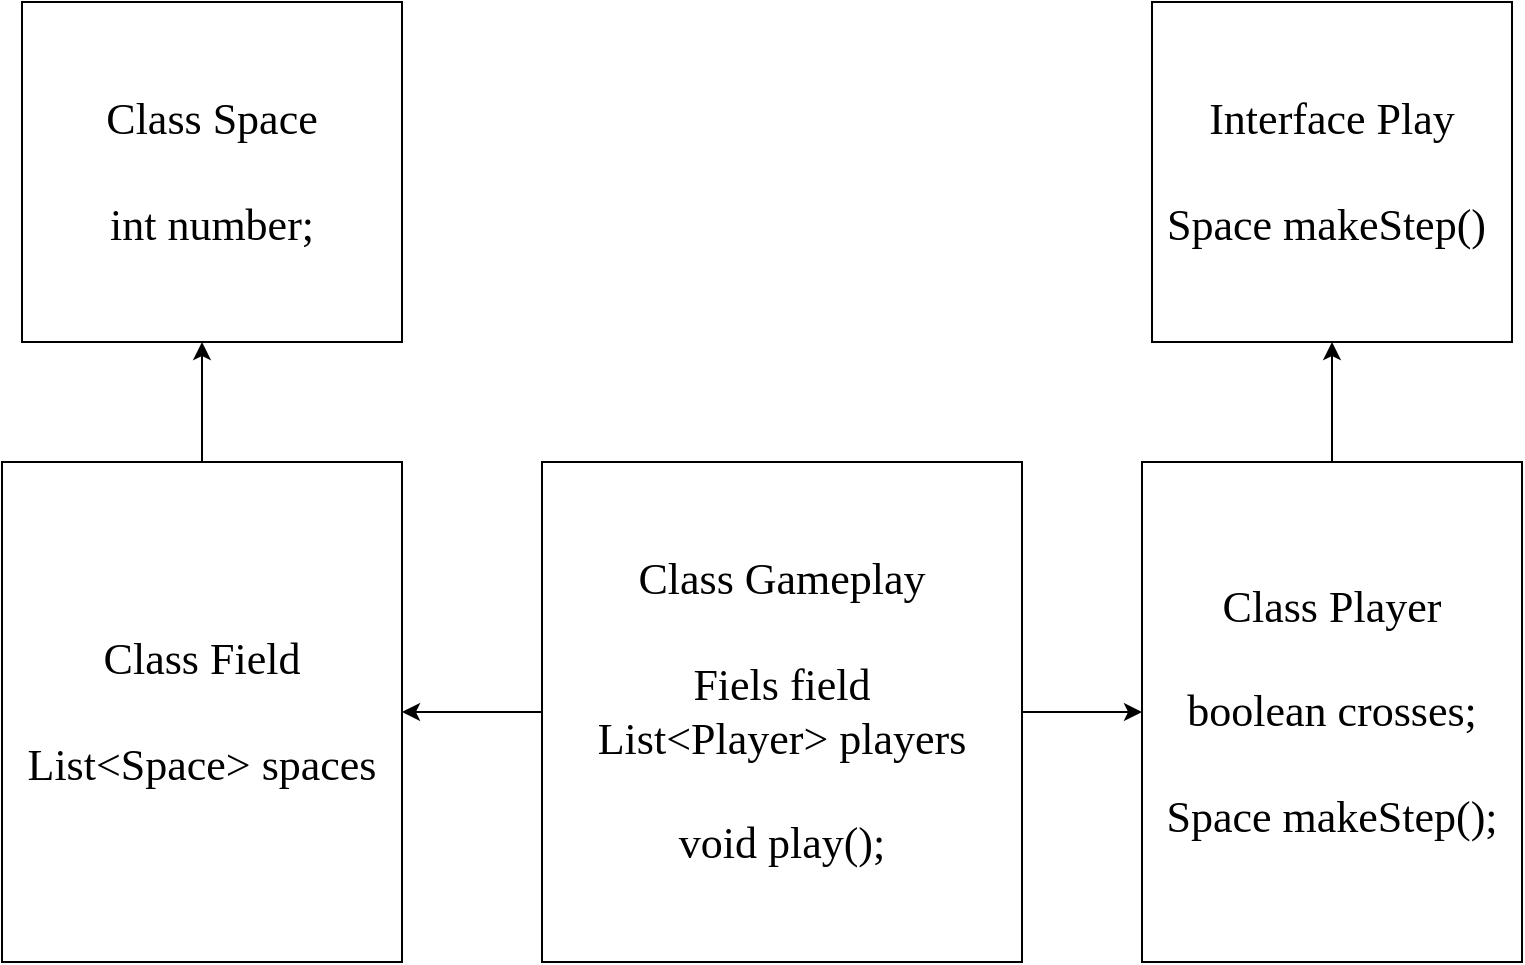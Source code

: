 <mxfile version="25.0.3">
  <diagram id="C5RBs43oDa-KdzZeNtuy" name="Page-1">
    <mxGraphModel dx="1434" dy="796" grid="1" gridSize="10" guides="1" tooltips="1" connect="1" arrows="1" fold="1" page="1" pageScale="1" pageWidth="827" pageHeight="1169" math="0" shadow="0">
      <root>
        <mxCell id="WIyWlLk6GJQsqaUBKTNV-0" />
        <mxCell id="WIyWlLk6GJQsqaUBKTNV-1" parent="WIyWlLk6GJQsqaUBKTNV-0" />
        <mxCell id="tRzvLrOEqvWV6c00gxRo-22" value="" style="edgeStyle=orthogonalEdgeStyle;rounded=0;orthogonalLoop=1;jettySize=auto;html=1;fontFamily=Times New Roman;fontSize=22;" edge="1" parent="WIyWlLk6GJQsqaUBKTNV-1" source="tRzvLrOEqvWV6c00gxRo-4" target="tRzvLrOEqvWV6c00gxRo-0">
          <mxGeometry relative="1" as="geometry" />
        </mxCell>
        <mxCell id="tRzvLrOEqvWV6c00gxRo-0" value="Interface Play&lt;br&gt;&lt;br&gt;Space makeStep()&amp;nbsp;" style="rounded=0;whiteSpace=wrap;html=1;fontFamily=Times New Roman;fontSize=22;" vertex="1" parent="WIyWlLk6GJQsqaUBKTNV-1">
          <mxGeometry x="615" y="20" width="180" height="170" as="geometry" />
        </mxCell>
        <mxCell id="tRzvLrOEqvWV6c00gxRo-12" style="edgeStyle=orthogonalEdgeStyle;rounded=0;orthogonalLoop=1;jettySize=auto;html=1;exitX=1;exitY=0.5;exitDx=0;exitDy=0;entryX=0;entryY=0.5;entryDx=0;entryDy=0;fontFamily=Times New Roman;fontSize=22;" edge="1" parent="WIyWlLk6GJQsqaUBKTNV-1" source="tRzvLrOEqvWV6c00gxRo-6" target="tRzvLrOEqvWV6c00gxRo-4">
          <mxGeometry relative="1" as="geometry" />
        </mxCell>
        <mxCell id="tRzvLrOEqvWV6c00gxRo-4" value="Class Player&lt;div&gt;&lt;br&gt;&lt;/div&gt;&lt;div&gt;boolean crosses;&lt;/div&gt;&lt;div&gt;&lt;br&gt;&lt;/div&gt;&lt;div&gt;Space makeStep();&lt;/div&gt;" style="rounded=0;whiteSpace=wrap;html=1;fontFamily=Times New Roman;fontSize=22;" vertex="1" parent="WIyWlLk6GJQsqaUBKTNV-1">
          <mxGeometry x="610" y="250" width="190" height="250" as="geometry" />
        </mxCell>
        <mxCell id="tRzvLrOEqvWV6c00gxRo-23" value="" style="edgeStyle=orthogonalEdgeStyle;rounded=0;orthogonalLoop=1;jettySize=auto;html=1;" edge="1" parent="WIyWlLk6GJQsqaUBKTNV-1" source="tRzvLrOEqvWV6c00gxRo-5" target="tRzvLrOEqvWV6c00gxRo-20">
          <mxGeometry relative="1" as="geometry">
            <Array as="points">
              <mxPoint x="140" y="200" />
              <mxPoint x="140" y="200" />
            </Array>
          </mxGeometry>
        </mxCell>
        <mxCell id="tRzvLrOEqvWV6c00gxRo-5" value="Class Field&lt;div&gt;&lt;br&gt;&lt;/div&gt;&lt;div&gt;List&amp;lt;Space&amp;gt; spaces&lt;/div&gt;" style="rounded=0;whiteSpace=wrap;html=1;fontFamily=Times New Roman;fontSize=22;" vertex="1" parent="WIyWlLk6GJQsqaUBKTNV-1">
          <mxGeometry x="40" y="250" width="200" height="250" as="geometry" />
        </mxCell>
        <mxCell id="tRzvLrOEqvWV6c00gxRo-24" value="" style="edgeStyle=orthogonalEdgeStyle;rounded=0;orthogonalLoop=1;jettySize=auto;html=1;" edge="1" parent="WIyWlLk6GJQsqaUBKTNV-1" source="tRzvLrOEqvWV6c00gxRo-6" target="tRzvLrOEqvWV6c00gxRo-5">
          <mxGeometry relative="1" as="geometry" />
        </mxCell>
        <mxCell id="tRzvLrOEqvWV6c00gxRo-6" value="Class Gameplay&lt;br&gt;&lt;br&gt;Fiels field&lt;br&gt;List&amp;lt;Player&amp;gt; players&lt;br&gt;&lt;br&gt;&lt;div&gt;void play();&lt;/div&gt;" style="whiteSpace=wrap;html=1;fontFamily=Times New Roman;fontSize=22;" vertex="1" parent="WIyWlLk6GJQsqaUBKTNV-1">
          <mxGeometry x="310" y="250" width="240" height="250" as="geometry" />
        </mxCell>
        <mxCell id="tRzvLrOEqvWV6c00gxRo-20" value="Class Space&lt;br&gt;&lt;br&gt;&lt;div&gt;int number;&lt;/div&gt;" style="rounded=0;whiteSpace=wrap;html=1;fontFamily=Times New Roman;fontSize=22;" vertex="1" parent="WIyWlLk6GJQsqaUBKTNV-1">
          <mxGeometry x="50" y="20" width="190" height="170" as="geometry" />
        </mxCell>
      </root>
    </mxGraphModel>
  </diagram>
</mxfile>
